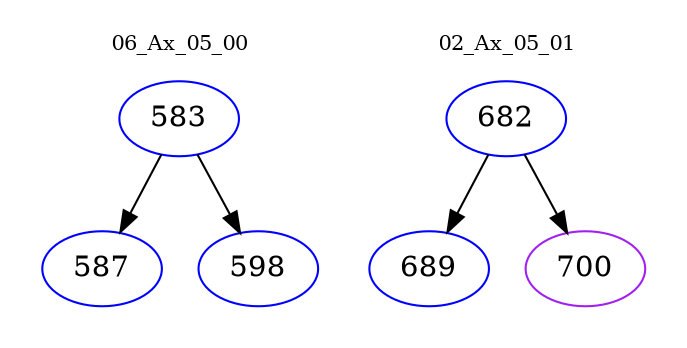 digraph{
subgraph cluster_0 {
color = white
label = "06_Ax_05_00";
fontsize=10;
T0_583 [label="583", color="blue"]
T0_583 -> T0_587 [color="black"]
T0_587 [label="587", color="blue"]
T0_583 -> T0_598 [color="black"]
T0_598 [label="598", color="blue"]
}
subgraph cluster_1 {
color = white
label = "02_Ax_05_01";
fontsize=10;
T1_682 [label="682", color="blue"]
T1_682 -> T1_689 [color="black"]
T1_689 [label="689", color="blue"]
T1_682 -> T1_700 [color="black"]
T1_700 [label="700", color="purple"]
}
}
